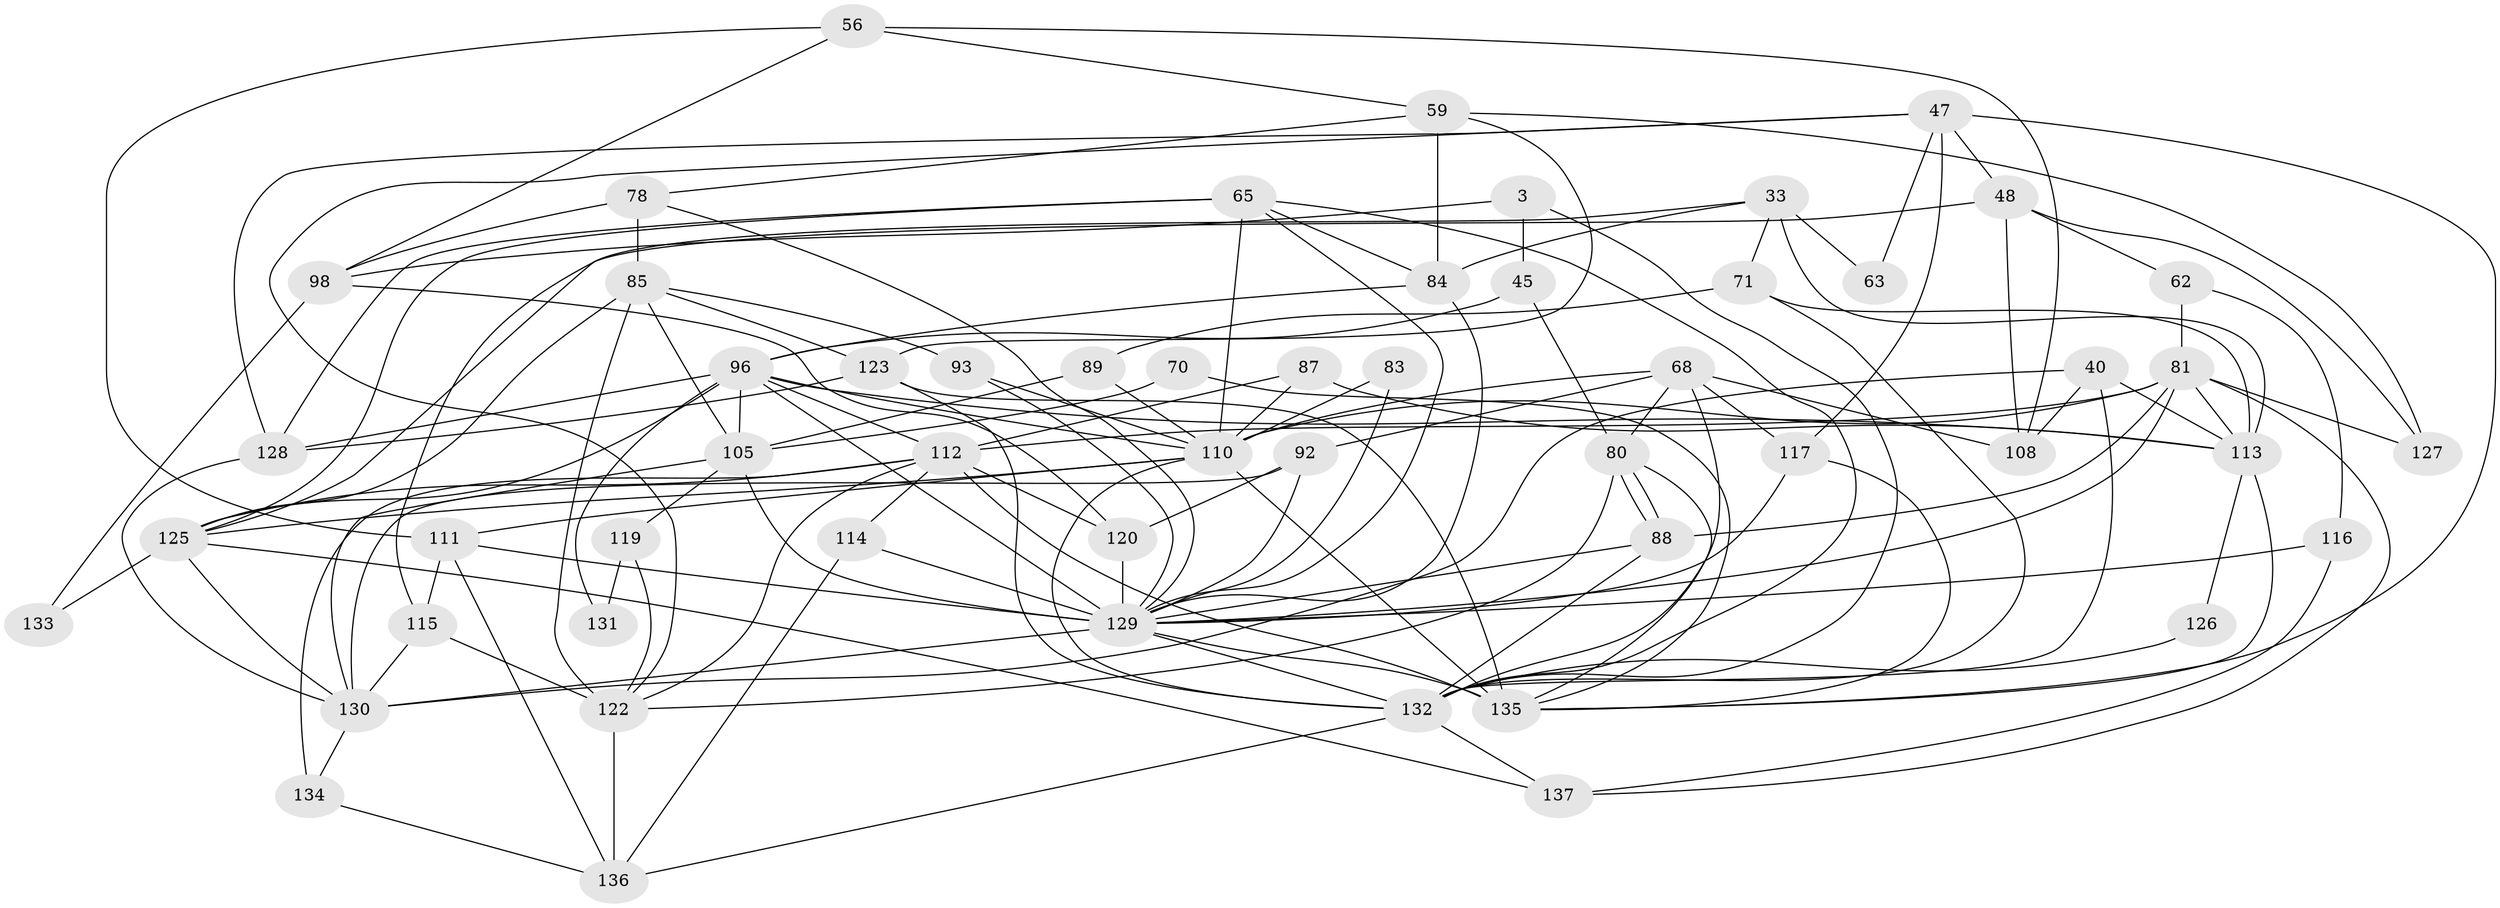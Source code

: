 // original degree distribution, {4: 0.27007299270072993, 2: 0.12408759124087591, 3: 0.2773722627737226, 6: 0.06569343065693431, 5: 0.2116788321167883, 7: 0.029197080291970802, 8: 0.014598540145985401, 9: 0.0072992700729927005}
// Generated by graph-tools (version 1.1) at 2025/54/03/04/25 21:54:27]
// undirected, 54 vertices, 141 edges
graph export_dot {
graph [start="1"]
  node [color=gray90,style=filled];
  3;
  33 [super="+19"];
  40;
  45 [super="+34"];
  47 [super="+30"];
  48;
  56;
  59;
  62 [super="+23+8"];
  63;
  65 [super="+26"];
  68 [super="+37+58"];
  70;
  71;
  78 [super="+18"];
  80;
  81 [super="+5+51+38"];
  83;
  84;
  85 [super="+28+64+27"];
  87;
  88 [super="+61"];
  89;
  92;
  93;
  96 [super="+67+95+1"];
  98;
  105 [super="+77"];
  108;
  110 [super="+49"];
  111;
  112 [super="+101+100"];
  113 [super="+102+69"];
  114 [super="+106"];
  115;
  116;
  117;
  119;
  120 [super="+103"];
  122 [super="+11"];
  123 [super="+118"];
  125 [super="+121+97"];
  126;
  127 [super="+31"];
  128;
  129 [super="+15+94+75+124"];
  130 [super="+104"];
  131;
  132 [super="+82"];
  133;
  134;
  135 [super="+109+74"];
  136 [super="+107"];
  137;
  3 -- 98;
  3 -- 45 [weight=2];
  3 -- 132;
  33 -- 84;
  33 -- 63 [weight=2];
  33 -- 113;
  33 -- 115;
  33 -- 71;
  40 -- 108;
  40 -- 132;
  40 -- 113;
  40 -- 130;
  45 -- 80;
  45 -- 96;
  47 -- 117 [weight=2];
  47 -- 63;
  47 -- 128;
  47 -- 48;
  47 -- 122;
  47 -- 135;
  48 -- 125;
  48 -- 108;
  48 -- 127;
  48 -- 62;
  56 -- 111;
  56 -- 59;
  56 -- 98;
  56 -- 108;
  59 -- 123;
  59 -- 84;
  59 -- 78;
  59 -- 127;
  62 -- 116;
  62 -- 81 [weight=2];
  65 -- 128;
  65 -- 84;
  65 -- 110 [weight=3];
  65 -- 125;
  65 -- 129;
  65 -- 132;
  68 -- 132 [weight=2];
  68 -- 117;
  68 -- 110;
  68 -- 80;
  68 -- 108;
  68 -- 92;
  70 -- 105;
  70 -- 135;
  71 -- 89;
  71 -- 132;
  71 -- 113 [weight=3];
  78 -- 98 [weight=2];
  78 -- 85;
  78 -- 129;
  80 -- 88 [weight=2];
  80 -- 88;
  80 -- 122;
  80 -- 135;
  81 -- 110 [weight=4];
  81 -- 88;
  81 -- 137;
  81 -- 127;
  81 -- 129 [weight=5];
  81 -- 112;
  81 -- 113;
  83 -- 110;
  83 -- 129;
  84 -- 96;
  84 -- 129;
  85 -- 125 [weight=2];
  85 -- 105 [weight=2];
  85 -- 122 [weight=2];
  85 -- 93;
  85 -- 123;
  87 -- 110;
  87 -- 112;
  87 -- 113;
  88 -- 129;
  88 -- 132;
  89 -- 110;
  89 -- 105;
  92 -- 120;
  92 -- 129;
  92 -- 130 [weight=3];
  93 -- 110;
  93 -- 129;
  96 -- 131;
  96 -- 129 [weight=4];
  96 -- 105 [weight=2];
  96 -- 110;
  96 -- 112;
  96 -- 128;
  96 -- 113;
  96 -- 125;
  98 -- 133;
  98 -- 120;
  105 -- 119;
  105 -- 129 [weight=2];
  105 -- 130;
  110 -- 111;
  110 -- 135;
  110 -- 125;
  110 -- 132;
  111 -- 136 [weight=2];
  111 -- 115;
  111 -- 129;
  112 -- 135 [weight=4];
  112 -- 114;
  112 -- 134 [weight=2];
  112 -- 120;
  112 -- 122;
  112 -- 125;
  113 -- 135 [weight=2];
  113 -- 126;
  114 -- 136;
  114 -- 129 [weight=2];
  115 -- 122;
  115 -- 130;
  116 -- 137;
  116 -- 129 [weight=2];
  117 -- 135;
  117 -- 129;
  119 -- 122;
  119 -- 131;
  120 -- 129 [weight=2];
  122 -- 136 [weight=2];
  123 -- 128;
  123 -- 132;
  123 -- 135;
  125 -- 137;
  125 -- 133;
  125 -- 130 [weight=2];
  126 -- 132;
  128 -- 130;
  129 -- 135 [weight=6];
  129 -- 130 [weight=4];
  129 -- 132;
  130 -- 134;
  132 -- 136;
  132 -- 137;
  134 -- 136;
}
